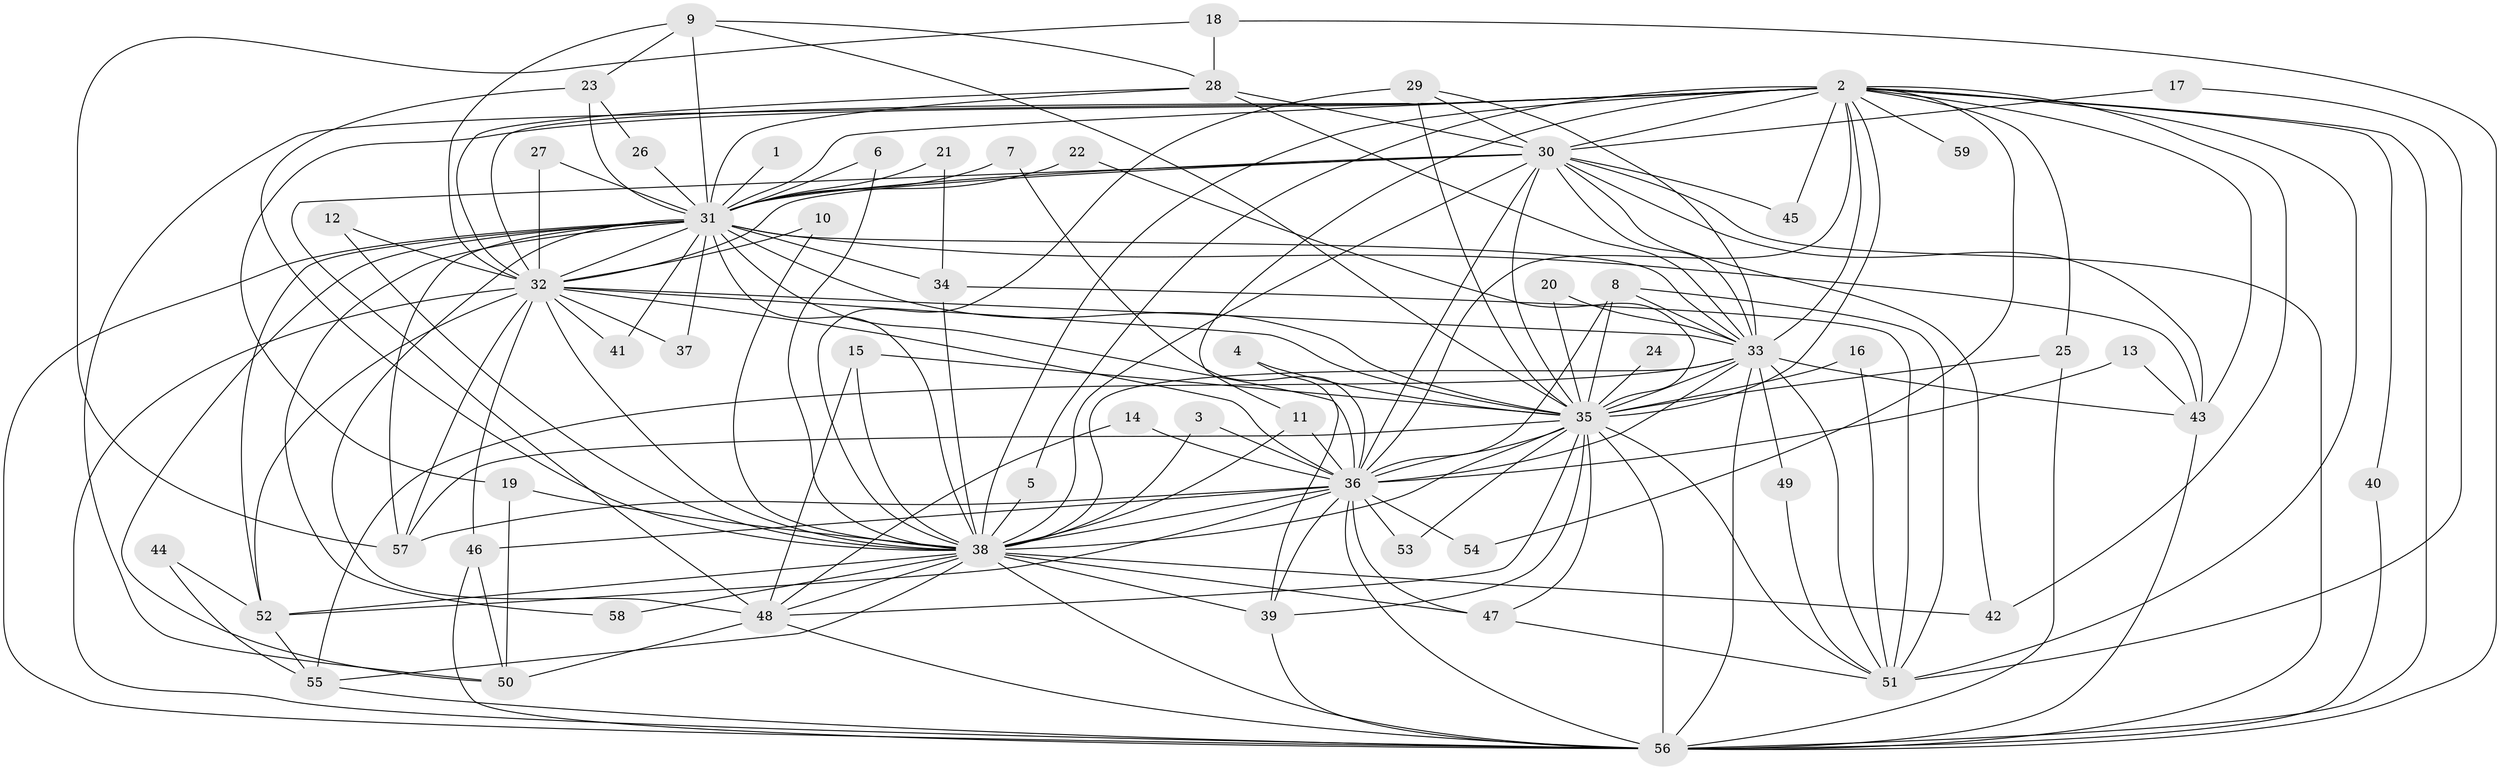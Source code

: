 // original degree distribution, {21: 0.00847457627118644, 15: 0.00847457627118644, 30: 0.01694915254237288, 17: 0.00847457627118644, 25: 0.00847457627118644, 27: 0.00847457627118644, 23: 0.00847457627118644, 19: 0.00847457627118644, 20: 0.00847457627118644, 5: 0.01694915254237288, 2: 0.5677966101694916, 6: 0.0423728813559322, 3: 0.17796610169491525, 4: 0.1016949152542373, 10: 0.00847457627118644}
// Generated by graph-tools (version 1.1) at 2025/25/03/09/25 03:25:47]
// undirected, 59 vertices, 169 edges
graph export_dot {
graph [start="1"]
  node [color=gray90,style=filled];
  1;
  2;
  3;
  4;
  5;
  6;
  7;
  8;
  9;
  10;
  11;
  12;
  13;
  14;
  15;
  16;
  17;
  18;
  19;
  20;
  21;
  22;
  23;
  24;
  25;
  26;
  27;
  28;
  29;
  30;
  31;
  32;
  33;
  34;
  35;
  36;
  37;
  38;
  39;
  40;
  41;
  42;
  43;
  44;
  45;
  46;
  47;
  48;
  49;
  50;
  51;
  52;
  53;
  54;
  55;
  56;
  57;
  58;
  59;
  1 -- 31 [weight=1.0];
  2 -- 5 [weight=1.0];
  2 -- 11 [weight=1.0];
  2 -- 19 [weight=1.0];
  2 -- 25 [weight=1.0];
  2 -- 30 [weight=3.0];
  2 -- 31 [weight=2.0];
  2 -- 32 [weight=4.0];
  2 -- 33 [weight=2.0];
  2 -- 35 [weight=2.0];
  2 -- 36 [weight=3.0];
  2 -- 38 [weight=2.0];
  2 -- 40 [weight=1.0];
  2 -- 42 [weight=1.0];
  2 -- 43 [weight=1.0];
  2 -- 45 [weight=1.0];
  2 -- 50 [weight=1.0];
  2 -- 51 [weight=2.0];
  2 -- 54 [weight=1.0];
  2 -- 56 [weight=2.0];
  2 -- 59 [weight=2.0];
  3 -- 36 [weight=1.0];
  3 -- 38 [weight=1.0];
  4 -- 35 [weight=1.0];
  4 -- 39 [weight=1.0];
  5 -- 38 [weight=1.0];
  6 -- 31 [weight=1.0];
  6 -- 38 [weight=1.0];
  7 -- 31 [weight=1.0];
  7 -- 36 [weight=1.0];
  8 -- 33 [weight=1.0];
  8 -- 35 [weight=1.0];
  8 -- 36 [weight=1.0];
  8 -- 51 [weight=1.0];
  9 -- 23 [weight=1.0];
  9 -- 28 [weight=1.0];
  9 -- 31 [weight=1.0];
  9 -- 32 [weight=1.0];
  9 -- 35 [weight=1.0];
  10 -- 32 [weight=1.0];
  10 -- 38 [weight=1.0];
  11 -- 36 [weight=1.0];
  11 -- 38 [weight=1.0];
  12 -- 32 [weight=1.0];
  12 -- 38 [weight=1.0];
  13 -- 36 [weight=1.0];
  13 -- 43 [weight=1.0];
  14 -- 36 [weight=1.0];
  14 -- 48 [weight=1.0];
  15 -- 35 [weight=1.0];
  15 -- 38 [weight=1.0];
  15 -- 48 [weight=1.0];
  16 -- 35 [weight=1.0];
  16 -- 51 [weight=1.0];
  17 -- 30 [weight=1.0];
  17 -- 51 [weight=1.0];
  18 -- 28 [weight=1.0];
  18 -- 56 [weight=1.0];
  18 -- 57 [weight=1.0];
  19 -- 38 [weight=1.0];
  19 -- 50 [weight=1.0];
  20 -- 33 [weight=1.0];
  20 -- 35 [weight=1.0];
  21 -- 31 [weight=1.0];
  21 -- 34 [weight=1.0];
  22 -- 31 [weight=1.0];
  22 -- 35 [weight=1.0];
  23 -- 26 [weight=1.0];
  23 -- 31 [weight=2.0];
  23 -- 38 [weight=1.0];
  24 -- 35 [weight=2.0];
  25 -- 35 [weight=1.0];
  25 -- 56 [weight=1.0];
  26 -- 31 [weight=1.0];
  27 -- 31 [weight=1.0];
  27 -- 32 [weight=1.0];
  28 -- 30 [weight=1.0];
  28 -- 31 [weight=1.0];
  28 -- 32 [weight=2.0];
  28 -- 33 [weight=1.0];
  29 -- 30 [weight=1.0];
  29 -- 33 [weight=1.0];
  29 -- 35 [weight=1.0];
  29 -- 38 [weight=1.0];
  30 -- 31 [weight=1.0];
  30 -- 32 [weight=2.0];
  30 -- 33 [weight=1.0];
  30 -- 35 [weight=1.0];
  30 -- 36 [weight=2.0];
  30 -- 38 [weight=1.0];
  30 -- 42 [weight=1.0];
  30 -- 43 [weight=1.0];
  30 -- 45 [weight=1.0];
  30 -- 48 [weight=1.0];
  30 -- 56 [weight=2.0];
  31 -- 32 [weight=2.0];
  31 -- 33 [weight=1.0];
  31 -- 34 [weight=2.0];
  31 -- 35 [weight=1.0];
  31 -- 36 [weight=1.0];
  31 -- 37 [weight=1.0];
  31 -- 38 [weight=1.0];
  31 -- 41 [weight=1.0];
  31 -- 43 [weight=1.0];
  31 -- 48 [weight=1.0];
  31 -- 50 [weight=1.0];
  31 -- 52 [weight=1.0];
  31 -- 56 [weight=2.0];
  31 -- 57 [weight=1.0];
  31 -- 58 [weight=1.0];
  32 -- 33 [weight=2.0];
  32 -- 35 [weight=1.0];
  32 -- 36 [weight=1.0];
  32 -- 37 [weight=1.0];
  32 -- 38 [weight=1.0];
  32 -- 41 [weight=1.0];
  32 -- 46 [weight=1.0];
  32 -- 52 [weight=1.0];
  32 -- 56 [weight=1.0];
  32 -- 57 [weight=1.0];
  33 -- 35 [weight=1.0];
  33 -- 36 [weight=1.0];
  33 -- 38 [weight=1.0];
  33 -- 43 [weight=1.0];
  33 -- 49 [weight=1.0];
  33 -- 51 [weight=1.0];
  33 -- 55 [weight=1.0];
  33 -- 56 [weight=2.0];
  34 -- 38 [weight=1.0];
  34 -- 51 [weight=1.0];
  35 -- 36 [weight=1.0];
  35 -- 38 [weight=2.0];
  35 -- 39 [weight=1.0];
  35 -- 47 [weight=1.0];
  35 -- 48 [weight=1.0];
  35 -- 51 [weight=1.0];
  35 -- 53 [weight=1.0];
  35 -- 56 [weight=1.0];
  35 -- 57 [weight=1.0];
  36 -- 38 [weight=1.0];
  36 -- 39 [weight=1.0];
  36 -- 46 [weight=3.0];
  36 -- 47 [weight=1.0];
  36 -- 52 [weight=1.0];
  36 -- 53 [weight=1.0];
  36 -- 54 [weight=1.0];
  36 -- 56 [weight=1.0];
  36 -- 57 [weight=1.0];
  38 -- 39 [weight=1.0];
  38 -- 42 [weight=1.0];
  38 -- 47 [weight=1.0];
  38 -- 48 [weight=1.0];
  38 -- 52 [weight=1.0];
  38 -- 55 [weight=1.0];
  38 -- 56 [weight=2.0];
  38 -- 58 [weight=1.0];
  39 -- 56 [weight=1.0];
  40 -- 56 [weight=1.0];
  43 -- 56 [weight=1.0];
  44 -- 52 [weight=1.0];
  44 -- 55 [weight=1.0];
  46 -- 50 [weight=1.0];
  46 -- 56 [weight=1.0];
  47 -- 51 [weight=1.0];
  48 -- 50 [weight=1.0];
  48 -- 56 [weight=1.0];
  49 -- 51 [weight=1.0];
  52 -- 55 [weight=1.0];
  55 -- 56 [weight=1.0];
}

